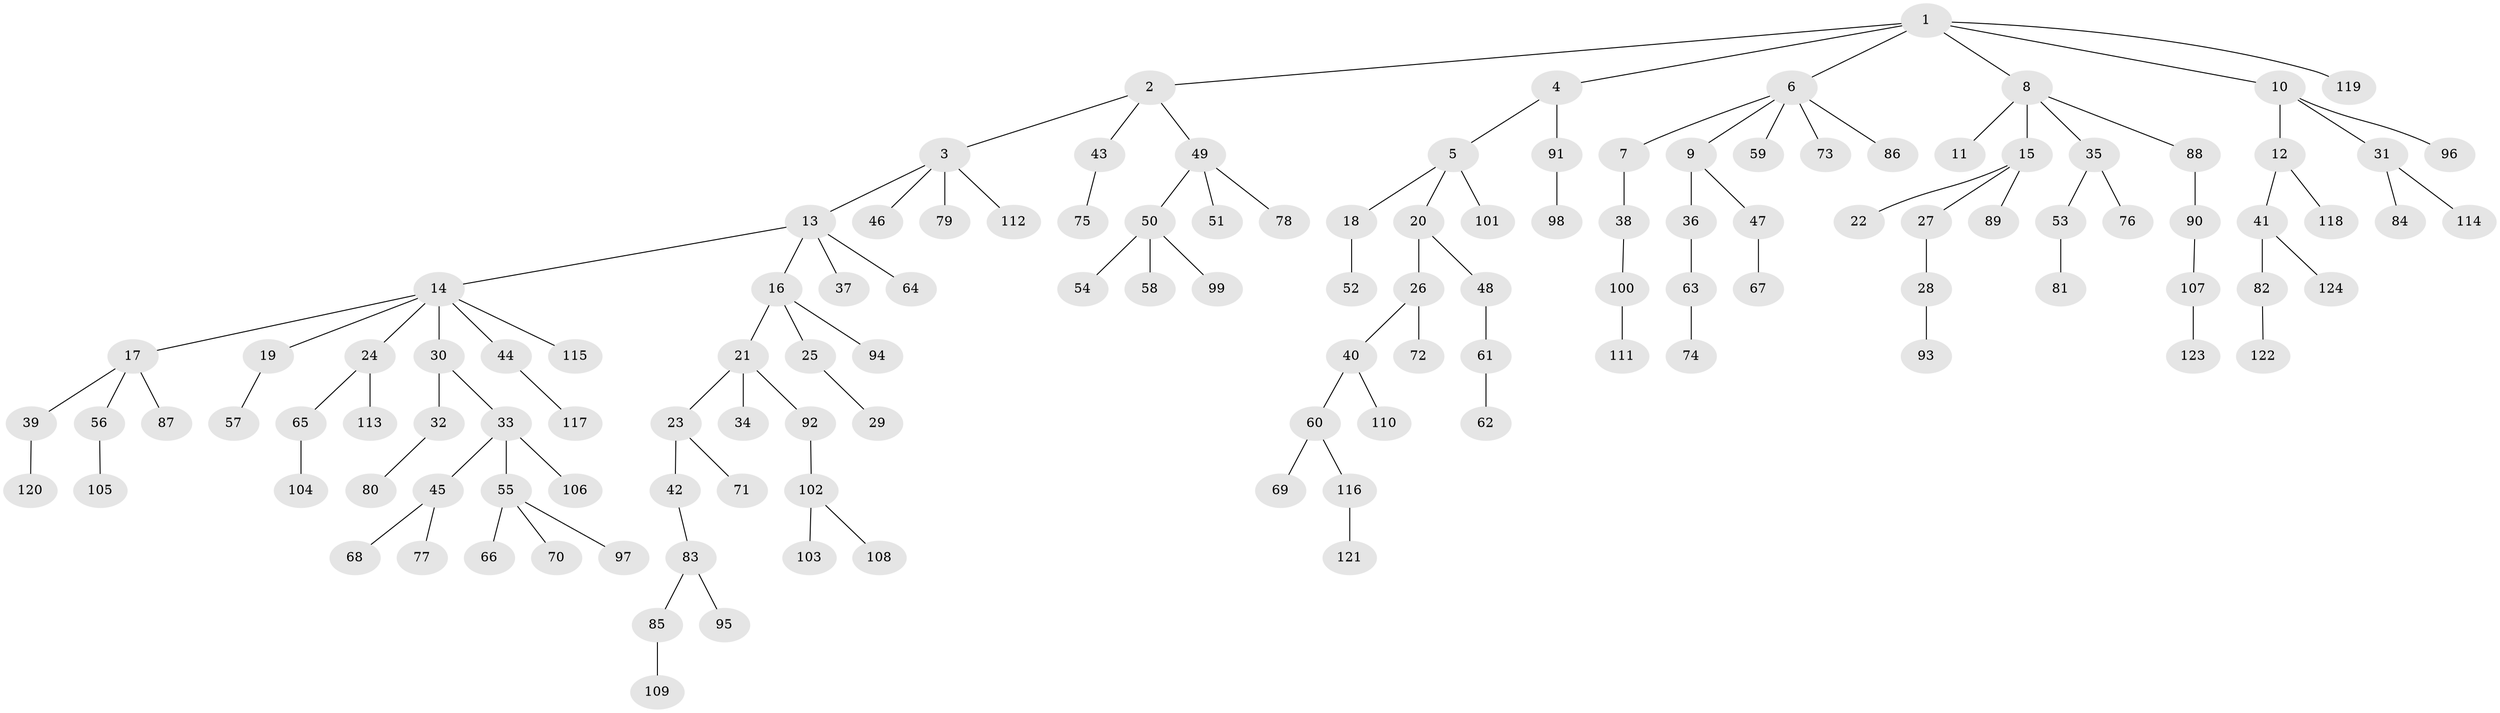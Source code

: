// coarse degree distribution, {4: 0.02, 3: 0.2, 5: 0.06, 2: 0.26, 1: 0.46}
// Generated by graph-tools (version 1.1) at 2025/37/03/04/25 23:37:30]
// undirected, 124 vertices, 123 edges
graph export_dot {
  node [color=gray90,style=filled];
  1;
  2;
  3;
  4;
  5;
  6;
  7;
  8;
  9;
  10;
  11;
  12;
  13;
  14;
  15;
  16;
  17;
  18;
  19;
  20;
  21;
  22;
  23;
  24;
  25;
  26;
  27;
  28;
  29;
  30;
  31;
  32;
  33;
  34;
  35;
  36;
  37;
  38;
  39;
  40;
  41;
  42;
  43;
  44;
  45;
  46;
  47;
  48;
  49;
  50;
  51;
  52;
  53;
  54;
  55;
  56;
  57;
  58;
  59;
  60;
  61;
  62;
  63;
  64;
  65;
  66;
  67;
  68;
  69;
  70;
  71;
  72;
  73;
  74;
  75;
  76;
  77;
  78;
  79;
  80;
  81;
  82;
  83;
  84;
  85;
  86;
  87;
  88;
  89;
  90;
  91;
  92;
  93;
  94;
  95;
  96;
  97;
  98;
  99;
  100;
  101;
  102;
  103;
  104;
  105;
  106;
  107;
  108;
  109;
  110;
  111;
  112;
  113;
  114;
  115;
  116;
  117;
  118;
  119;
  120;
  121;
  122;
  123;
  124;
  1 -- 2;
  1 -- 4;
  1 -- 6;
  1 -- 8;
  1 -- 10;
  1 -- 119;
  2 -- 3;
  2 -- 43;
  2 -- 49;
  3 -- 13;
  3 -- 46;
  3 -- 79;
  3 -- 112;
  4 -- 5;
  4 -- 91;
  5 -- 18;
  5 -- 20;
  5 -- 101;
  6 -- 7;
  6 -- 9;
  6 -- 59;
  6 -- 73;
  6 -- 86;
  7 -- 38;
  8 -- 11;
  8 -- 15;
  8 -- 35;
  8 -- 88;
  9 -- 36;
  9 -- 47;
  10 -- 12;
  10 -- 31;
  10 -- 96;
  12 -- 41;
  12 -- 118;
  13 -- 14;
  13 -- 16;
  13 -- 37;
  13 -- 64;
  14 -- 17;
  14 -- 19;
  14 -- 24;
  14 -- 30;
  14 -- 44;
  14 -- 115;
  15 -- 22;
  15 -- 27;
  15 -- 89;
  16 -- 21;
  16 -- 25;
  16 -- 94;
  17 -- 39;
  17 -- 56;
  17 -- 87;
  18 -- 52;
  19 -- 57;
  20 -- 26;
  20 -- 48;
  21 -- 23;
  21 -- 34;
  21 -- 92;
  23 -- 42;
  23 -- 71;
  24 -- 65;
  24 -- 113;
  25 -- 29;
  26 -- 40;
  26 -- 72;
  27 -- 28;
  28 -- 93;
  30 -- 32;
  30 -- 33;
  31 -- 84;
  31 -- 114;
  32 -- 80;
  33 -- 45;
  33 -- 55;
  33 -- 106;
  35 -- 53;
  35 -- 76;
  36 -- 63;
  38 -- 100;
  39 -- 120;
  40 -- 60;
  40 -- 110;
  41 -- 82;
  41 -- 124;
  42 -- 83;
  43 -- 75;
  44 -- 117;
  45 -- 68;
  45 -- 77;
  47 -- 67;
  48 -- 61;
  49 -- 50;
  49 -- 51;
  49 -- 78;
  50 -- 54;
  50 -- 58;
  50 -- 99;
  53 -- 81;
  55 -- 66;
  55 -- 70;
  55 -- 97;
  56 -- 105;
  60 -- 69;
  60 -- 116;
  61 -- 62;
  63 -- 74;
  65 -- 104;
  82 -- 122;
  83 -- 85;
  83 -- 95;
  85 -- 109;
  88 -- 90;
  90 -- 107;
  91 -- 98;
  92 -- 102;
  100 -- 111;
  102 -- 103;
  102 -- 108;
  107 -- 123;
  116 -- 121;
}
